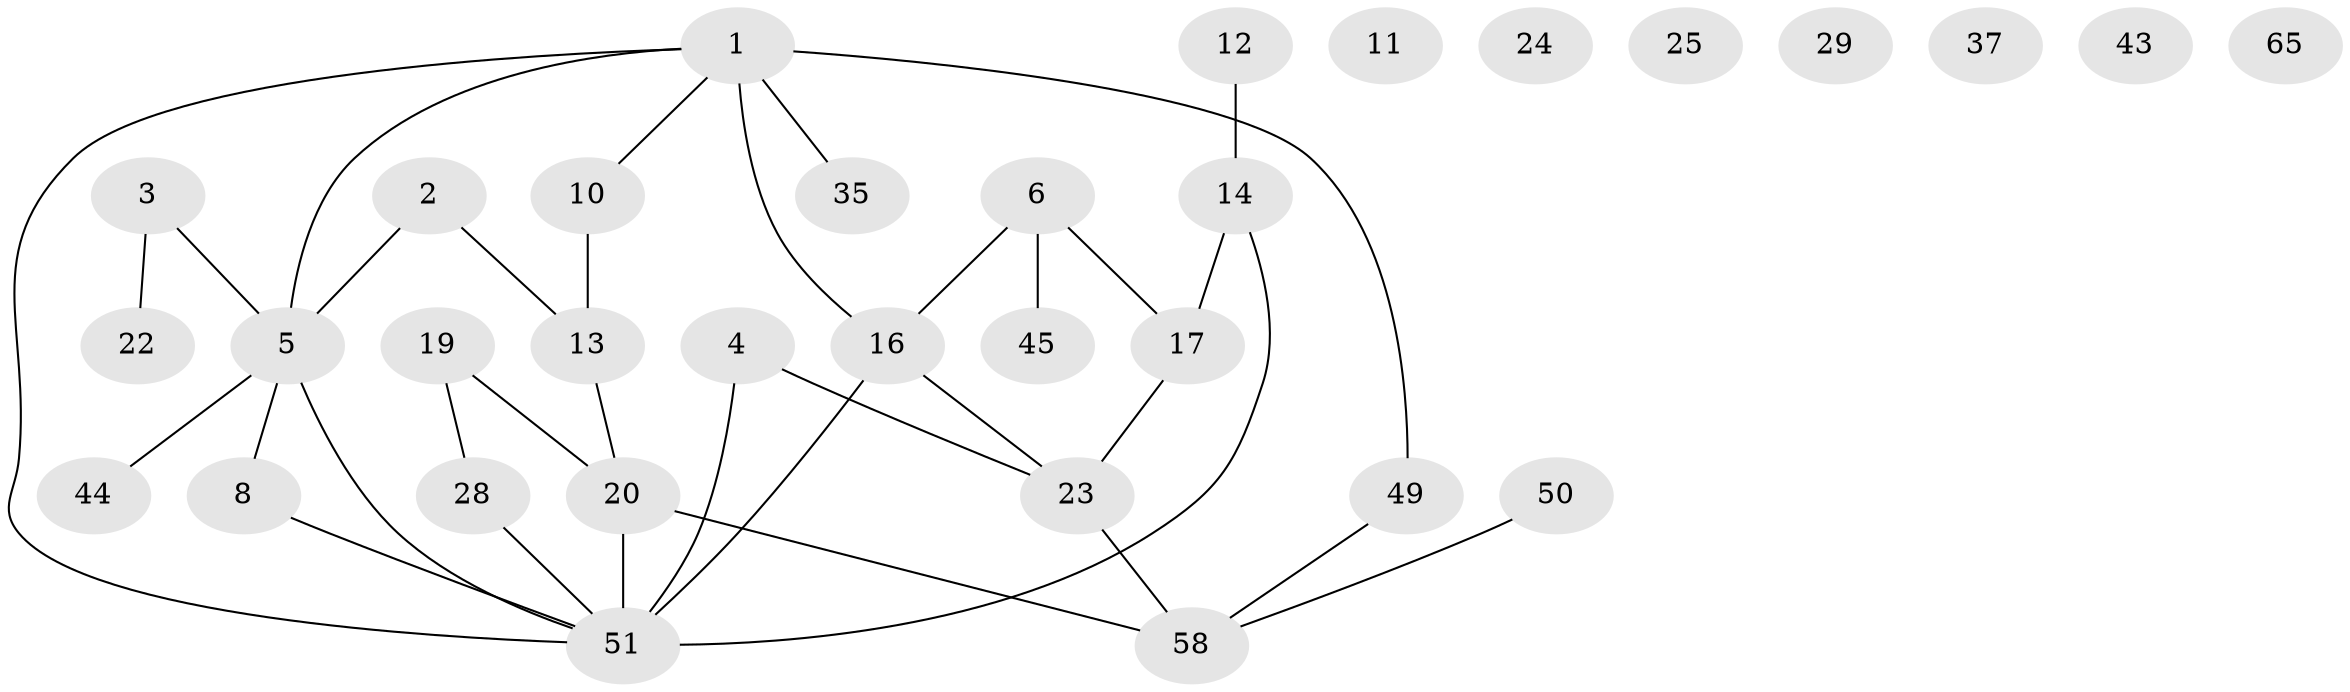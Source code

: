 // original degree distribution, {7: 0.015384615384615385, 1: 0.2, 2: 0.3230769230769231, 4: 0.1076923076923077, 3: 0.23076923076923078, 0: 0.09230769230769231, 6: 0.015384615384615385, 5: 0.015384615384615385}
// Generated by graph-tools (version 1.1) at 2025/12/03/09/25 04:12:57]
// undirected, 32 vertices, 35 edges
graph export_dot {
graph [start="1"]
  node [color=gray90,style=filled];
  1 [super="+30"];
  2 [super="+48"];
  3 [super="+18+15"];
  4 [super="+7"];
  5 [super="+41+60+27+9"];
  6;
  8;
  10 [super="+39"];
  11;
  12;
  13 [super="+63+21"];
  14;
  16 [super="+33+36"];
  17;
  19 [super="+47+56"];
  20 [super="+42+31"];
  22;
  23 [super="+57+26"];
  24;
  25;
  28;
  29;
  35;
  37 [super="+59"];
  43;
  44;
  45;
  49;
  50;
  51 [super="+55"];
  58 [super="+61"];
  65;
  1 -- 16 [weight=2];
  1 -- 49;
  1 -- 51;
  1 -- 5;
  1 -- 35;
  1 -- 10;
  2 -- 13;
  2 -- 5;
  3 -- 22;
  3 -- 5;
  4 -- 51 [weight=2];
  4 -- 23;
  5 -- 8;
  5 -- 44;
  5 -- 51;
  6 -- 17;
  6 -- 45;
  6 -- 16;
  8 -- 51;
  10 -- 13 [weight=2];
  12 -- 14;
  13 -- 20;
  14 -- 17;
  14 -- 51;
  16 -- 51;
  16 -- 23;
  17 -- 23;
  19 -- 28;
  19 -- 20 [weight=2];
  20 -- 58;
  20 -- 51;
  23 -- 58;
  28 -- 51;
  49 -- 58;
  50 -- 58;
}
